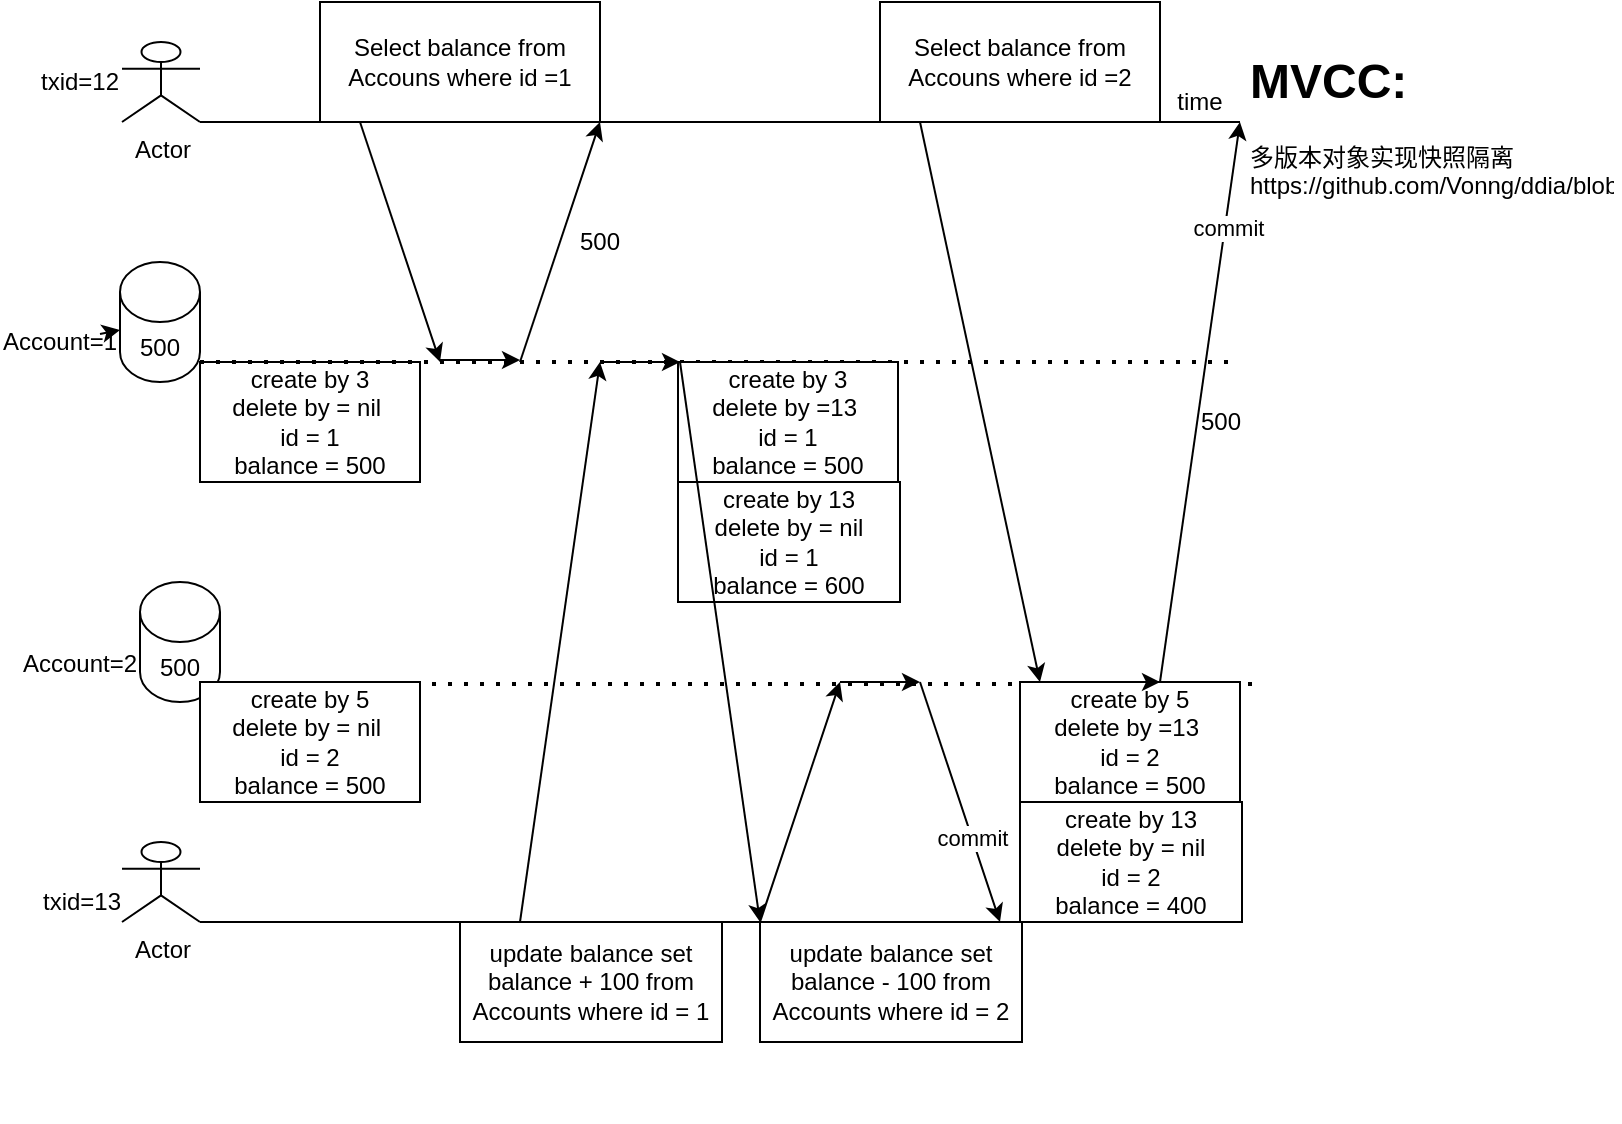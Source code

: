 <mxfile version="12.2.4" pages="1"><diagram id="pmPXgPiDUu7bhI7f7qsN" name="第 1 页"><mxGraphModel dx="579" dy="537" grid="1" gridSize="10" guides="1" tooltips="1" connect="1" arrows="1" fold="1" page="1" pageScale="1" pageWidth="827" pageHeight="1169" math="0" shadow="0"><root><mxCell id="0"/><mxCell id="1" parent="0"/><mxCell id="24" value="txid=12" style="text;html=1;strokeColor=none;fillColor=none;align=center;verticalAlign=middle;whiteSpace=wrap;rounded=0;" parent="1" vertex="1"><mxGeometry x="40" y="50" width="40" height="20" as="geometry"/></mxCell><mxCell id="26" value="" style="endArrow=classic;html=1;" parent="1" edge="1"><mxGeometry width="50" height="50" relative="1" as="geometry"><mxPoint x="200" y="80" as="sourcePoint"/><mxPoint x="240" y="200" as="targetPoint"/></mxGeometry></mxCell><mxCell id="28" value="" style="endArrow=classic;html=1;" parent="1" edge="1"><mxGeometry width="50" height="50" relative="1" as="geometry"><mxPoint x="280" y="200" as="sourcePoint"/><mxPoint x="320" y="80" as="targetPoint"/></mxGeometry></mxCell><mxCell id="31" value="" style="endArrow=classic;html=1;" parent="1" edge="1"><mxGeometry width="50" height="50" relative="1" as="geometry"><mxPoint x="480" y="80" as="sourcePoint"/><mxPoint x="540" y="360" as="targetPoint"/></mxGeometry></mxCell><mxCell id="37" value="" style="group;container=1;" parent="1" vertex="1" connectable="0"><mxGeometry x="41" y="280" width="599" height="300" as="geometry"/></mxCell><mxCell id="49" value="" style="group" parent="37" vertex="1" connectable="0"><mxGeometry y="160" width="599" height="140" as="geometry"/></mxCell><mxCell id="10" value="Actor" style="shape=umlActor;verticalLabelPosition=bottom;verticalAlign=top;html=1;outlineConnect=0;" parent="49" vertex="1"><mxGeometry x="40" width="39" height="40" as="geometry"/></mxCell><mxCell id="13" value="" style="endArrow=none;html=1;" parent="49" edge="1"><mxGeometry width="50" height="50" relative="1" as="geometry"><mxPoint x="79" y="40" as="sourcePoint"/><mxPoint x="599" y="40" as="targetPoint"/></mxGeometry></mxCell><mxCell id="25" value="txid=13" style="text;html=1;strokeColor=none;fillColor=none;align=center;verticalAlign=middle;whiteSpace=wrap;rounded=0;" parent="49" vertex="1"><mxGeometry y="20" width="40" height="20" as="geometry"/></mxCell><mxCell id="68" value="&lt;span&gt;update balance set balance + 100 from Accounts where id = 1&lt;/span&gt;" style="rounded=0;whiteSpace=wrap;html=1;" parent="49" vertex="1"><mxGeometry x="209" y="40" width="131" height="60" as="geometry"/></mxCell><mxCell id="69" value="&lt;span&gt;update balance set balance - 100 from Accounts where id = 2&lt;/span&gt;" style="rounded=0;whiteSpace=wrap;html=1;" parent="49" vertex="1"><mxGeometry x="359" y="40" width="131" height="60" as="geometry"/></mxCell><mxCell id="42" value="" style="group;container=1;" parent="1" vertex="1" connectable="0"><mxGeometry x="20" y="310" width="620" height="150" as="geometry"/></mxCell><mxCell id="59" value="" style="group" parent="42" vertex="1" connectable="0"><mxGeometry x="20" width="610" height="130" as="geometry"/></mxCell><mxCell id="17" value="500" style="shape=cylinder3;whiteSpace=wrap;html=1;boundedLbl=1;backgroundOutline=1;size=15;" parent="59" vertex="1"><mxGeometry x="50" width="40" height="60" as="geometry"/></mxCell><mxCell id="19" value="" style="endArrow=none;dashed=1;html=1;dashPattern=1 3;strokeWidth=2;startArrow=none;" parent="59" edge="1"><mxGeometry width="50" height="50" relative="1" as="geometry"><mxPoint x="92" y="51" as="sourcePoint"/><mxPoint x="610" y="51" as="targetPoint"/></mxGeometry></mxCell><mxCell id="23" value="Account=2" style="text;html=1;strokeColor=none;fillColor=none;align=center;verticalAlign=middle;whiteSpace=wrap;rounded=0;" parent="59" vertex="1"><mxGeometry y="31" width="40" height="20" as="geometry"/></mxCell><mxCell id="71" value="" style="group" parent="59" vertex="1" connectable="0"><mxGeometry x="490" y="50" width="111" height="120" as="geometry"/></mxCell><mxCell id="72" value="&lt;span&gt;create by 5&lt;/span&gt;&lt;br&gt;&lt;span&gt;delete by =13&amp;nbsp;&lt;/span&gt;&lt;br&gt;&lt;span&gt;id = 2&lt;br&gt;&lt;/span&gt;&lt;span&gt;balance = 500&lt;/span&gt;" style="rounded=0;whiteSpace=wrap;html=1;" parent="71" vertex="1"><mxGeometry width="110" height="60" as="geometry"/></mxCell><mxCell id="73" value="create by 13&lt;br&gt;delete by = nil&lt;br&gt;id = 2&lt;br&gt;balance = 400" style="rounded=0;whiteSpace=wrap;html=1;" parent="71" vertex="1"><mxGeometry y="60" width="111" height="60" as="geometry"/></mxCell><mxCell id="60" value="create by 5&lt;br&gt;delete by = nil&amp;nbsp;&lt;br&gt;id = 2&lt;br&gt;balance = 500" style="rounded=0;whiteSpace=wrap;html=1;" parent="42" vertex="1"><mxGeometry x="100" y="50" width="110" height="60" as="geometry"/></mxCell><mxCell id="65" value="" style="endArrow=classic;html=1;" parent="42" edge="1"><mxGeometry width="50" height="50" relative="1" as="geometry"><mxPoint x="420" y="50" as="sourcePoint"/><mxPoint x="460" y="50" as="targetPoint"/></mxGeometry></mxCell><mxCell id="45" value="" style="group;container=1;" parent="1" vertex="1" connectable="0"><mxGeometry x="30" y="150" width="610" height="170" as="geometry"/></mxCell><mxCell id="27" value="" style="endArrow=classic;html=1;" parent="45" edge="1"><mxGeometry width="50" height="50" relative="1" as="geometry"><mxPoint x="210" y="49" as="sourcePoint"/><mxPoint x="250" y="49" as="targetPoint"/></mxGeometry></mxCell><mxCell id="33" value="" style="endArrow=classic;html=1;" parent="45" edge="1"><mxGeometry width="50" height="50" relative="1" as="geometry"><mxPoint x="290" y="50" as="sourcePoint"/><mxPoint x="330" y="50" as="targetPoint"/></mxGeometry></mxCell><mxCell id="55" value="&lt;span&gt;create by 3&lt;/span&gt;&lt;br&gt;&lt;span&gt;delete by = nil&amp;nbsp;&lt;/span&gt;&lt;br&gt;&lt;span&gt;id = 1&lt;/span&gt;&lt;br&gt;&lt;span&gt;balance = 500&lt;/span&gt;" style="rounded=0;whiteSpace=wrap;html=1;" parent="45" vertex="1"><mxGeometry x="90" y="50" width="110" height="60" as="geometry"/></mxCell><mxCell id="62" value="" style="group" parent="45" vertex="1" connectable="0"><mxGeometry width="610" height="60" as="geometry"/></mxCell><mxCell id="16" value="500" style="shape=cylinder3;whiteSpace=wrap;html=1;boundedLbl=1;backgroundOutline=1;size=15;" parent="62" vertex="1"><mxGeometry x="50" width="40" height="60" as="geometry"/></mxCell><mxCell id="18" value="" style="endArrow=none;dashed=1;html=1;dashPattern=1 3;strokeWidth=2;" parent="62" edge="1"><mxGeometry width="50" height="50" relative="1" as="geometry"><mxPoint x="90" y="50" as="sourcePoint"/><mxPoint x="610" y="50" as="targetPoint"/></mxGeometry></mxCell><mxCell id="20" value="Account=1" style="text;html=1;strokeColor=none;fillColor=none;align=center;verticalAlign=middle;whiteSpace=wrap;rounded=0;" parent="62" vertex="1"><mxGeometry y="30" width="40" height="20" as="geometry"/></mxCell><mxCell id="61" value="" style="edgeStyle=none;html=1;" parent="62" source="20" target="16" edge="1"><mxGeometry relative="1" as="geometry"/></mxCell><mxCell id="70" value="" style="group" parent="45" vertex="1" connectable="0"><mxGeometry x="329" y="50" width="111" height="120" as="geometry"/></mxCell><mxCell id="52" value="&lt;span&gt;create by 3&lt;/span&gt;&lt;br&gt;&lt;span&gt;delete by =13&amp;nbsp;&lt;/span&gt;&lt;br&gt;&lt;span&gt;id = 1&lt;/span&gt;&lt;br&gt;&lt;span&gt;balance = 500&lt;/span&gt;" style="rounded=0;whiteSpace=wrap;html=1;" parent="70" vertex="1"><mxGeometry width="110" height="60" as="geometry"/></mxCell><mxCell id="53" value="create by 13&lt;br&gt;delete by = nil&lt;br&gt;id = 1&lt;br&gt;balance = 600" style="rounded=0;whiteSpace=wrap;html=1;" parent="70" vertex="1"><mxGeometry y="60" width="111" height="60" as="geometry"/></mxCell><mxCell id="74" value="" style="endArrow=classic;html=1;" parent="45" edge="1"><mxGeometry width="50" height="50" relative="1" as="geometry"><mxPoint x="510" y="210" as="sourcePoint"/><mxPoint x="570" y="210" as="targetPoint"/></mxGeometry></mxCell><mxCell id="48" value="" style="group" parent="1" vertex="1" connectable="0"><mxGeometry x="81" y="40" width="559" height="40" as="geometry"/></mxCell><mxCell id="8" value="" style="endArrow=none;html=1;" parent="48" edge="1"><mxGeometry width="50" height="50" relative="1" as="geometry"><mxPoint x="39" y="40" as="sourcePoint"/><mxPoint x="559" y="40" as="targetPoint"/></mxGeometry></mxCell><mxCell id="9" value="Actor" style="shape=umlActor;verticalLabelPosition=bottom;verticalAlign=top;html=1;outlineConnect=0;" parent="48" vertex="1"><mxGeometry width="39" height="40" as="geometry"/></mxCell><mxCell id="47" value="time" style="text;html=1;strokeColor=none;fillColor=none;align=center;verticalAlign=middle;whiteSpace=wrap;rounded=0;" parent="48" vertex="1"><mxGeometry x="519" y="20" width="40" height="20" as="geometry"/></mxCell><mxCell id="78" value="Select balance from Accouns where id =1" style="rounded=0;whiteSpace=wrap;html=1;" parent="48" vertex="1"><mxGeometry x="99" y="-20" width="140" height="60" as="geometry"/></mxCell><mxCell id="79" value="Select balance from Accouns where id =2" style="rounded=0;whiteSpace=wrap;html=1;" parent="48" vertex="1"><mxGeometry x="379" y="-20" width="140" height="60" as="geometry"/></mxCell><mxCell id="32" value="" style="endArrow=classic;html=1;" parent="1" edge="1"><mxGeometry width="50" height="50" relative="1" as="geometry"><mxPoint x="280" y="480" as="sourcePoint"/><mxPoint x="320" y="200" as="targetPoint"/></mxGeometry></mxCell><mxCell id="34" value="" style="endArrow=classic;html=1;" parent="1" edge="1"><mxGeometry width="50" height="50" relative="1" as="geometry"><mxPoint x="360" y="200" as="sourcePoint"/><mxPoint x="400" y="480" as="targetPoint"/></mxGeometry></mxCell><mxCell id="63" value="500" style="text;html=1;strokeColor=none;fillColor=none;align=center;verticalAlign=middle;whiteSpace=wrap;rounded=0;" parent="1" vertex="1"><mxGeometry x="300" y="130" width="40" height="20" as="geometry"/></mxCell><mxCell id="64" value="" style="endArrow=classic;html=1;" parent="1" edge="1"><mxGeometry width="50" height="50" relative="1" as="geometry"><mxPoint x="400" y="480" as="sourcePoint"/><mxPoint x="440" y="360" as="targetPoint"/></mxGeometry></mxCell><mxCell id="67" value="" style="endArrow=classic;html=1;" parent="1" edge="1"><mxGeometry width="50" height="50" relative="1" as="geometry"><mxPoint x="480" y="360" as="sourcePoint"/><mxPoint x="520" y="480" as="targetPoint"/></mxGeometry></mxCell><mxCell id="80" value="commit" style="edgeLabel;html=1;align=center;verticalAlign=middle;resizable=0;points=[];" parent="67" vertex="1" connectable="0"><mxGeometry x="0.29" relative="1" as="geometry"><mxPoint as="offset"/></mxGeometry></mxCell><mxCell id="75" value="" style="endArrow=classic;html=1;entryX=1;entryY=1;entryDx=0;entryDy=0;" parent="1" target="47" edge="1"><mxGeometry width="50" height="50" relative="1" as="geometry"><mxPoint x="600" y="360" as="sourcePoint"/><mxPoint x="590" y="150" as="targetPoint"/></mxGeometry></mxCell><mxCell id="76" value="commit" style="edgeLabel;html=1;align=center;verticalAlign=middle;resizable=0;points=[];" parent="75" vertex="1" connectable="0"><mxGeometry x="0.628" y="-1" relative="1" as="geometry"><mxPoint as="offset"/></mxGeometry></mxCell><mxCell id="77" value="500" style="text;html=1;align=center;verticalAlign=middle;resizable=0;points=[];autosize=1;strokeColor=none;" parent="1" vertex="1"><mxGeometry x="610" y="220" width="40" height="20" as="geometry"/></mxCell><mxCell id="81" value="&lt;h1&gt;MVCC:&amp;nbsp;&amp;nbsp;&lt;/h1&gt;&lt;div&gt;多版本对象实现快照隔离&lt;/div&gt;&lt;div&gt;https://github.com/Vonng/ddia/blob/master/ch7.md&lt;br&gt;&lt;/div&gt;" style="text;html=1;strokeColor=none;fillColor=none;spacing=5;spacingTop=-20;whiteSpace=wrap;overflow=hidden;rounded=0;" parent="1" vertex="1"><mxGeometry x="640" y="40" width="190" height="90" as="geometry"/></mxCell></root></mxGraphModel></diagram></mxfile>